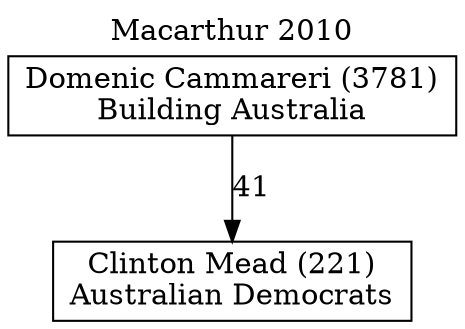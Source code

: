 // House preference flow
digraph "Clinton Mead (221)_Macarthur_2010" {
	graph [label="Macarthur 2010" labelloc=t mclimit=10]
	node [shape=box]
	"Clinton Mead (221)" [label="Clinton Mead (221)
Australian Democrats"]
	"Domenic Cammareri (3781)" [label="Domenic Cammareri (3781)
Building Australia"]
	"Domenic Cammareri (3781)" -> "Clinton Mead (221)" [label=41]
}
